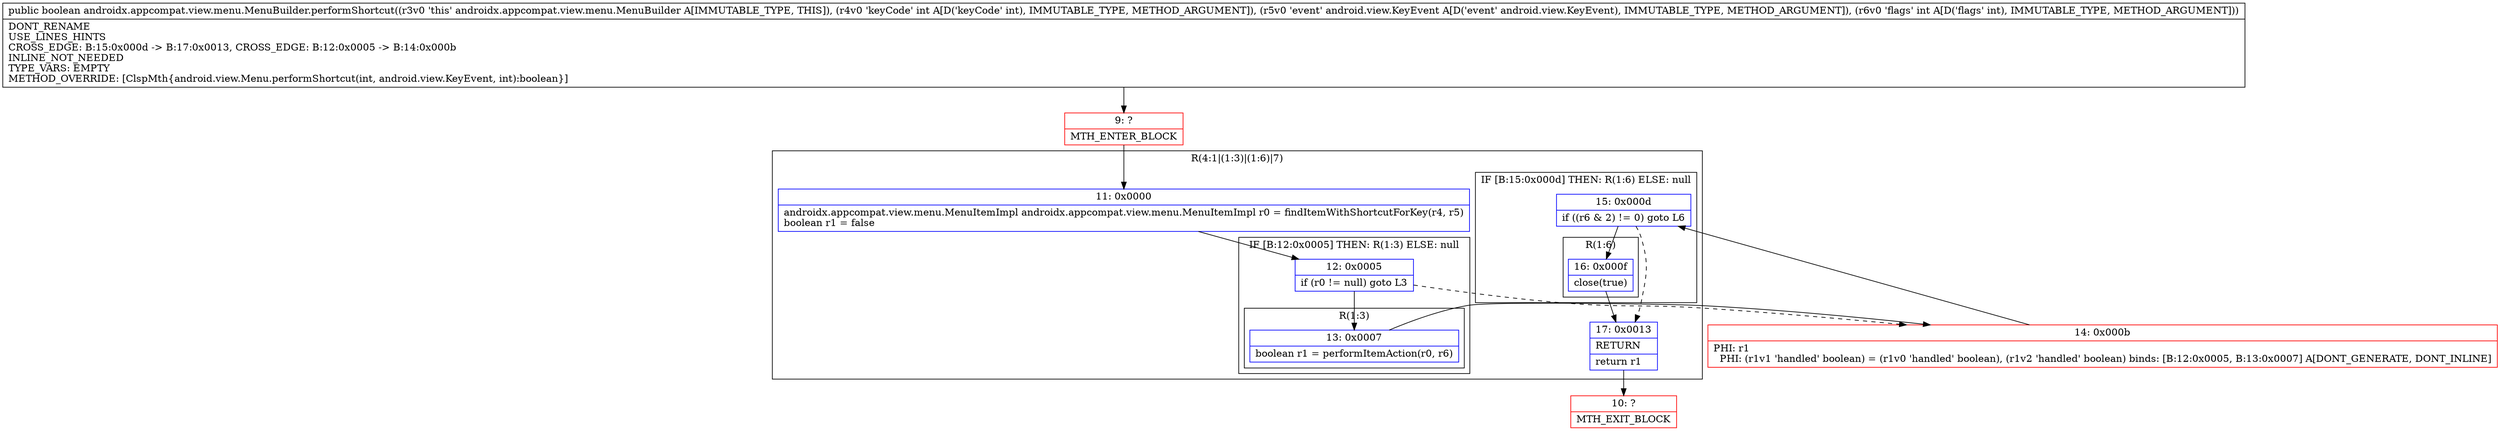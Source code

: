 digraph "CFG forandroidx.appcompat.view.menu.MenuBuilder.performShortcut(ILandroid\/view\/KeyEvent;I)Z" {
subgraph cluster_Region_146205897 {
label = "R(4:1|(1:3)|(1:6)|7)";
node [shape=record,color=blue];
Node_11 [shape=record,label="{11\:\ 0x0000|androidx.appcompat.view.menu.MenuItemImpl androidx.appcompat.view.menu.MenuItemImpl r0 = findItemWithShortcutForKey(r4, r5)\lboolean r1 = false\l}"];
subgraph cluster_IfRegion_1059717767 {
label = "IF [B:12:0x0005] THEN: R(1:3) ELSE: null";
node [shape=record,color=blue];
Node_12 [shape=record,label="{12\:\ 0x0005|if (r0 != null) goto L3\l}"];
subgraph cluster_Region_712293666 {
label = "R(1:3)";
node [shape=record,color=blue];
Node_13 [shape=record,label="{13\:\ 0x0007|boolean r1 = performItemAction(r0, r6)\l}"];
}
}
subgraph cluster_IfRegion_595653732 {
label = "IF [B:15:0x000d] THEN: R(1:6) ELSE: null";
node [shape=record,color=blue];
Node_15 [shape=record,label="{15\:\ 0x000d|if ((r6 & 2) != 0) goto L6\l}"];
subgraph cluster_Region_1615605987 {
label = "R(1:6)";
node [shape=record,color=blue];
Node_16 [shape=record,label="{16\:\ 0x000f|close(true)\l}"];
}
}
Node_17 [shape=record,label="{17\:\ 0x0013|RETURN\l|return r1\l}"];
}
Node_9 [shape=record,color=red,label="{9\:\ ?|MTH_ENTER_BLOCK\l}"];
Node_14 [shape=record,color=red,label="{14\:\ 0x000b|PHI: r1 \l  PHI: (r1v1 'handled' boolean) = (r1v0 'handled' boolean), (r1v2 'handled' boolean) binds: [B:12:0x0005, B:13:0x0007] A[DONT_GENERATE, DONT_INLINE]\l}"];
Node_10 [shape=record,color=red,label="{10\:\ ?|MTH_EXIT_BLOCK\l}"];
MethodNode[shape=record,label="{public boolean androidx.appcompat.view.menu.MenuBuilder.performShortcut((r3v0 'this' androidx.appcompat.view.menu.MenuBuilder A[IMMUTABLE_TYPE, THIS]), (r4v0 'keyCode' int A[D('keyCode' int), IMMUTABLE_TYPE, METHOD_ARGUMENT]), (r5v0 'event' android.view.KeyEvent A[D('event' android.view.KeyEvent), IMMUTABLE_TYPE, METHOD_ARGUMENT]), (r6v0 'flags' int A[D('flags' int), IMMUTABLE_TYPE, METHOD_ARGUMENT]))  | DONT_RENAME\lUSE_LINES_HINTS\lCROSS_EDGE: B:15:0x000d \-\> B:17:0x0013, CROSS_EDGE: B:12:0x0005 \-\> B:14:0x000b\lINLINE_NOT_NEEDED\lTYPE_VARS: EMPTY\lMETHOD_OVERRIDE: [ClspMth\{android.view.Menu.performShortcut(int, android.view.KeyEvent, int):boolean\}]\l}"];
MethodNode -> Node_9;Node_11 -> Node_12;
Node_12 -> Node_13;
Node_12 -> Node_14[style=dashed];
Node_13 -> Node_14;
Node_15 -> Node_16;
Node_15 -> Node_17[style=dashed];
Node_16 -> Node_17;
Node_17 -> Node_10;
Node_9 -> Node_11;
Node_14 -> Node_15;
}

